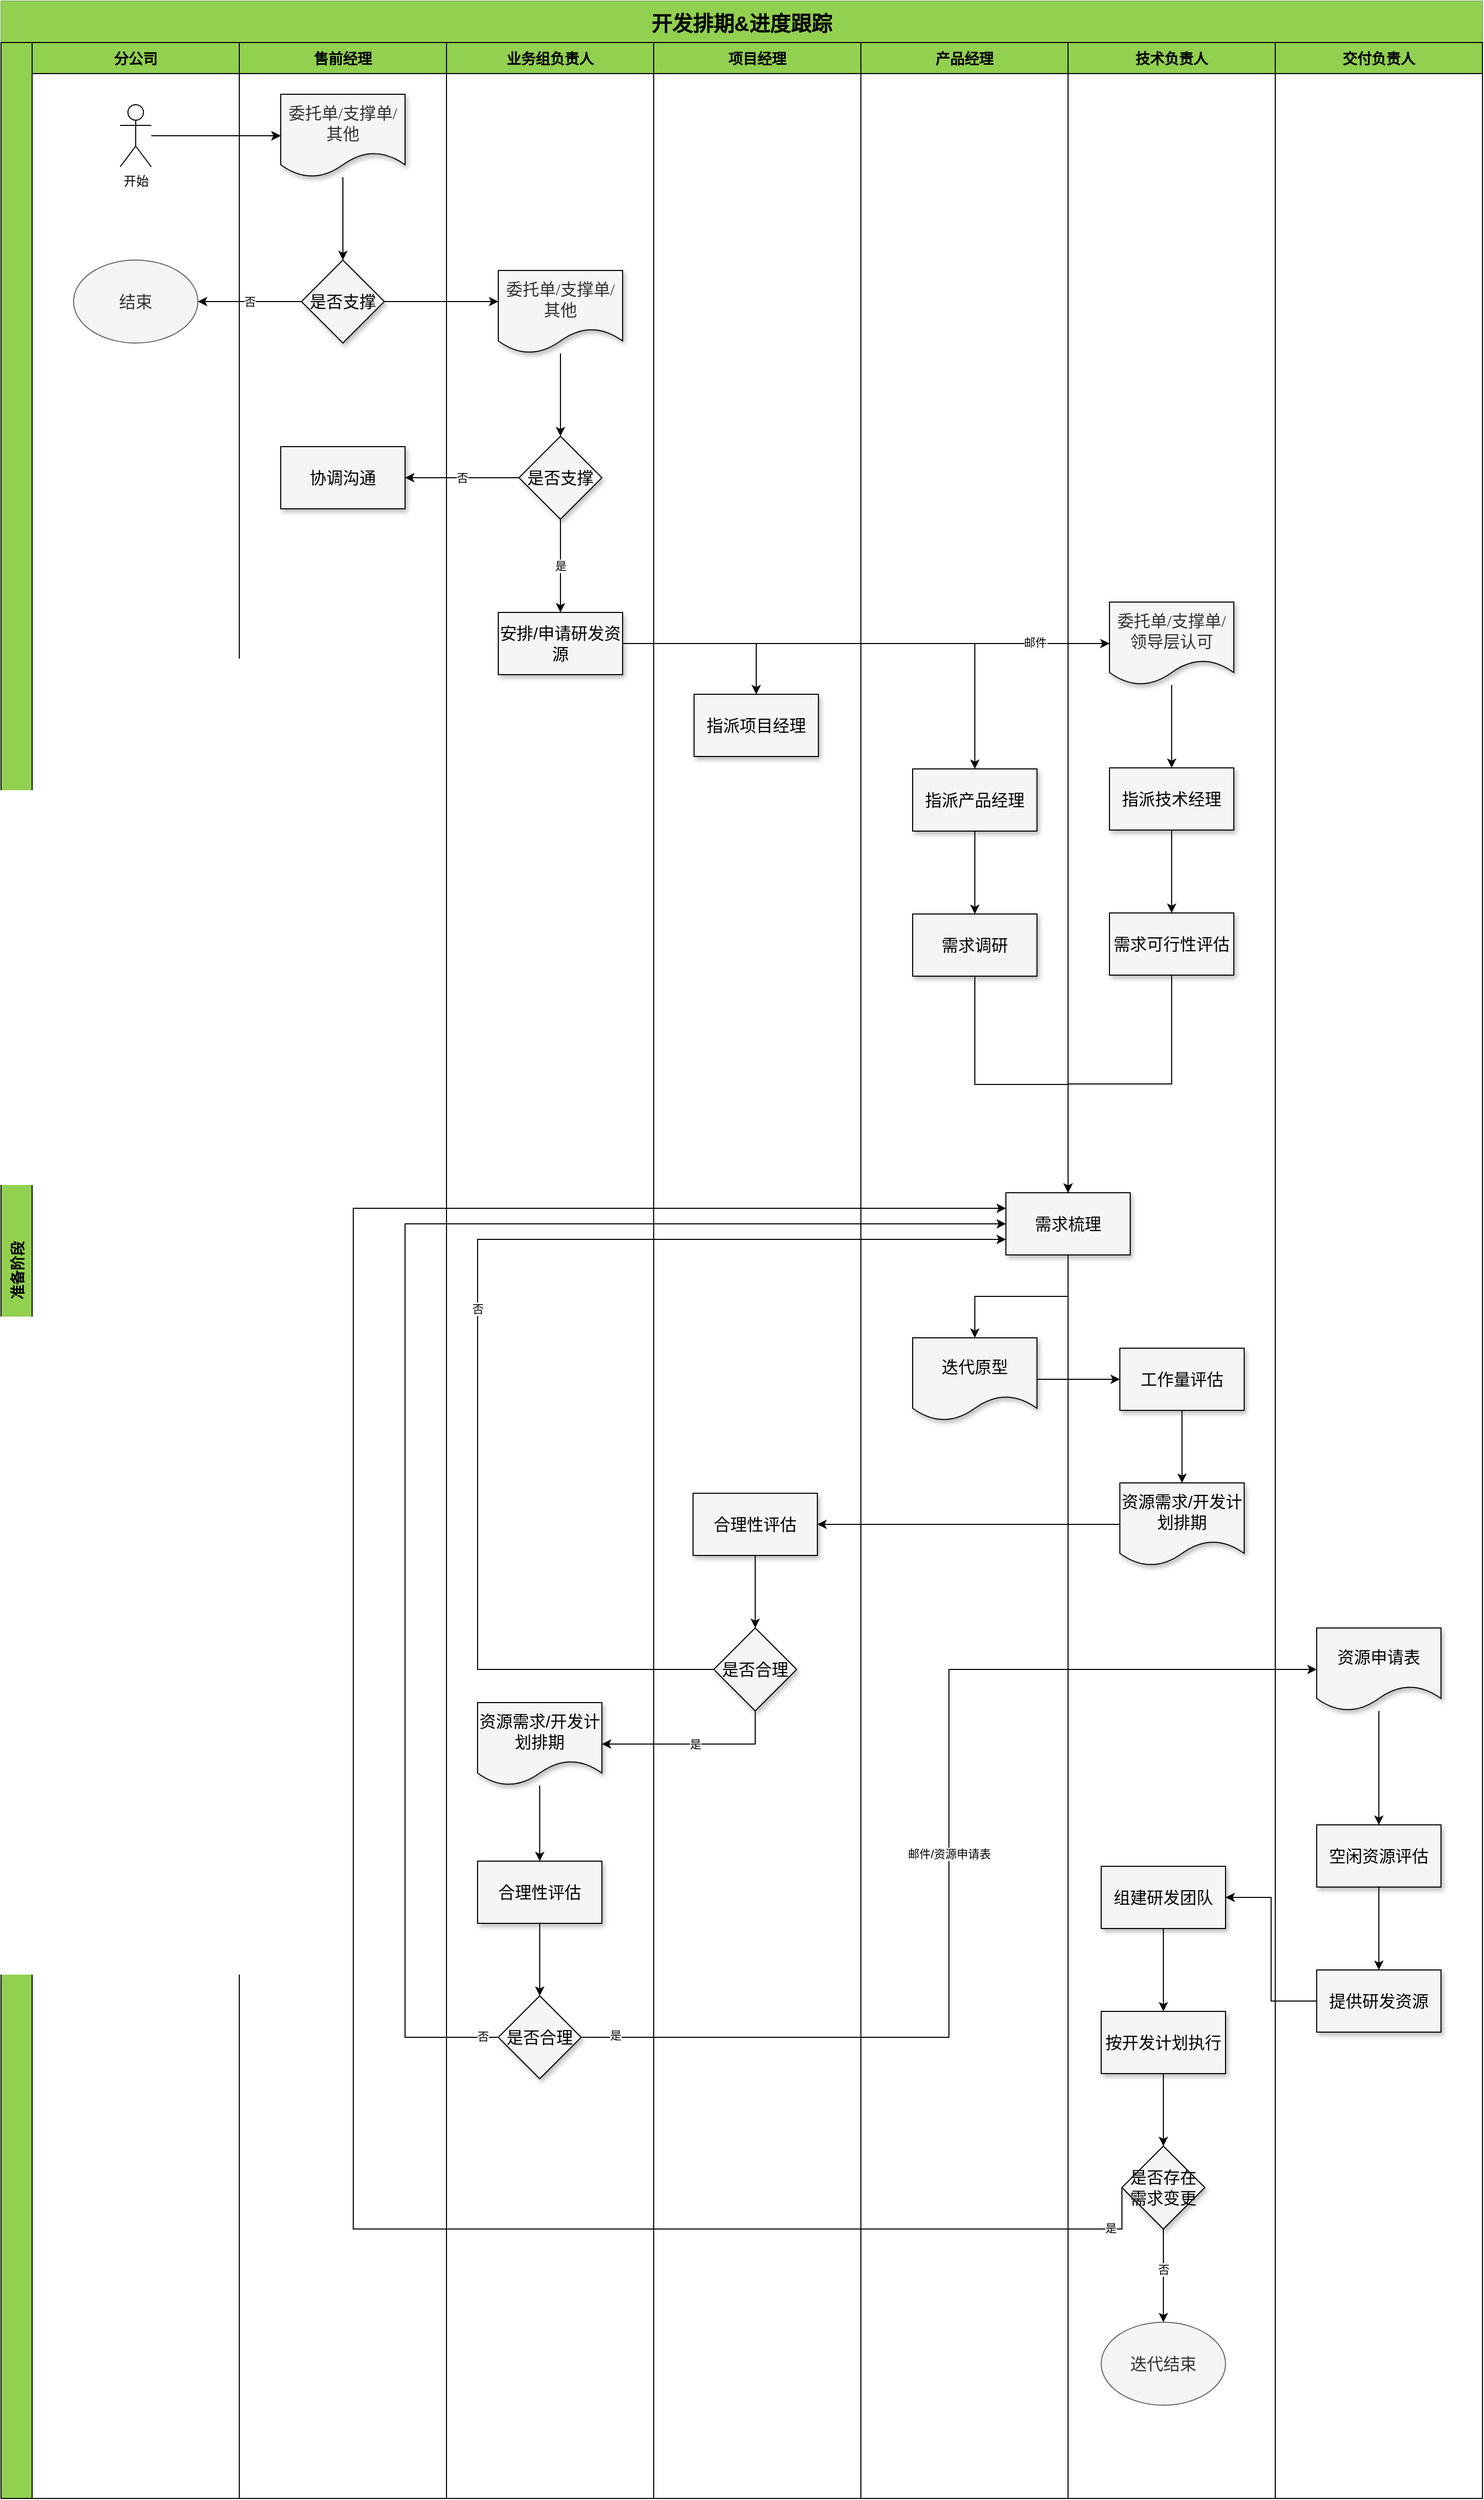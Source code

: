 <mxfile version="21.4.0" type="github">
  <diagram id="Nbi2OOFG4A7icGLgDpQb" name="第 1 页">
    <mxGraphModel dx="1886" dy="807" grid="1" gridSize="10" guides="1" tooltips="1" connect="1" arrows="1" fold="1" page="1" pageScale="1" pageWidth="827" pageHeight="1169" background="none" math="0" shadow="0">
      <root>
        <mxCell id="0" />
        <mxCell id="1" parent="0" />
        <mxCell id="kk27pRFW-uQP8ShshRhL-2" value="开发排期&amp;进度跟踪" style="swimlane;childLayout=stackLayout;resizeParent=1;resizeParentMax=0;horizontal=1;startSize=40;horizontalStack=0;fillColor=#92D050;strokeColor=#82b366;fontSize=20;spacingTop=4;spacingBottom=4;swimlaneFillColor=none;arcSize=15;perimeterSpacing=0;gradientColor=none;spacing=2;" parent="1" vertex="1">
          <mxGeometry x="20" y="60" width="1430" height="2410" as="geometry">
            <mxRectangle x="220" y="250" width="100" height="30" as="alternateBounds" />
          </mxGeometry>
        </mxCell>
        <mxCell id="kk27pRFW-uQP8ShshRhL-3" value="准备阶段" style="swimlane;startSize=30;horizontal=0;fillColor=#92D050;fontSize=14;" parent="kk27pRFW-uQP8ShshRhL-2" vertex="1">
          <mxGeometry y="40" width="1430" height="2370" as="geometry" />
        </mxCell>
        <mxCell id="3Ep8Qb1cGVb_W9g0E4yR-12" value="产品经理" style="swimlane;startSize=30;fillColor=#92D050;fontSize=14;" parent="kk27pRFW-uQP8ShshRhL-3" vertex="1">
          <mxGeometry x="830" width="200" height="2370" as="geometry" />
        </mxCell>
        <mxCell id="3Ep8Qb1cGVb_W9g0E4yR-42" value="" style="edgeStyle=orthogonalEdgeStyle;rounded=0;orthogonalLoop=1;jettySize=auto;html=1;" parent="3Ep8Qb1cGVb_W9g0E4yR-12" source="3Ep8Qb1cGVb_W9g0E4yR-37" target="3Ep8Qb1cGVb_W9g0E4yR-41" edge="1">
          <mxGeometry relative="1" as="geometry" />
        </mxCell>
        <mxCell id="3Ep8Qb1cGVb_W9g0E4yR-37" value="指派产品经理" style="whiteSpace=wrap;html=1;fontSize=16;fillColor=#F5F5F5;fontColor=#000000;shadow=1;sketch=0;" parent="3Ep8Qb1cGVb_W9g0E4yR-12" vertex="1">
          <mxGeometry x="50" y="701" width="120" height="60" as="geometry" />
        </mxCell>
        <mxCell id="3Ep8Qb1cGVb_W9g0E4yR-41" value="需求调研" style="whiteSpace=wrap;html=1;fontSize=16;fillColor=#F5F5F5;fontColor=#000000;shadow=1;sketch=0;" parent="3Ep8Qb1cGVb_W9g0E4yR-12" vertex="1">
          <mxGeometry x="50" y="841" width="120" height="60" as="geometry" />
        </mxCell>
        <mxCell id="FOfrEXctaHEaaRynyg7d-13" value="" style="edgeStyle=orthogonalEdgeStyle;rounded=0;orthogonalLoop=1;jettySize=auto;html=1;" parent="3Ep8Qb1cGVb_W9g0E4yR-12" source="3Ep8Qb1cGVb_W9g0E4yR-65" target="FOfrEXctaHEaaRynyg7d-12" edge="1">
          <mxGeometry relative="1" as="geometry" />
        </mxCell>
        <mxCell id="3Ep8Qb1cGVb_W9g0E4yR-65" value="迭代原型" style="shape=document;whiteSpace=wrap;html=1;boundedLbl=1;fontSize=16;fillColor=#F5F5F5;fontColor=#000000;shadow=1;sketch=0;" parent="3Ep8Qb1cGVb_W9g0E4yR-12" vertex="1">
          <mxGeometry x="50" y="1250" width="120" height="80" as="geometry" />
        </mxCell>
        <mxCell id="3Ep8Qb1cGVb_W9g0E4yR-13" value="技术负责人" style="swimlane;startSize=30;fillColor=#92D050;fontSize=14;" parent="3Ep8Qb1cGVb_W9g0E4yR-12" vertex="1">
          <mxGeometry x="200" width="200" height="2370" as="geometry" />
        </mxCell>
        <mxCell id="3Ep8Qb1cGVb_W9g0E4yR-80" value="" style="edgeStyle=orthogonalEdgeStyle;rounded=0;orthogonalLoop=1;jettySize=auto;html=1;" parent="3Ep8Qb1cGVb_W9g0E4yR-13" source="3Ep8Qb1cGVb_W9g0E4yR-70" target="3Ep8Qb1cGVb_W9g0E4yR-79" edge="1">
          <mxGeometry relative="1" as="geometry" />
        </mxCell>
        <mxCell id="3Ep8Qb1cGVb_W9g0E4yR-70" value="组建研发团队" style="whiteSpace=wrap;html=1;fontSize=16;fillColor=#F5F5F5;fontColor=#000000;shadow=1;sketch=0;" parent="3Ep8Qb1cGVb_W9g0E4yR-13" vertex="1">
          <mxGeometry x="32" y="1760" width="120" height="60" as="geometry" />
        </mxCell>
        <mxCell id="3Ep8Qb1cGVb_W9g0E4yR-85" value="" style="edgeStyle=orthogonalEdgeStyle;rounded=0;orthogonalLoop=1;jettySize=auto;html=1;" parent="3Ep8Qb1cGVb_W9g0E4yR-13" source="3Ep8Qb1cGVb_W9g0E4yR-79" target="3Ep8Qb1cGVb_W9g0E4yR-84" edge="1">
          <mxGeometry relative="1" as="geometry" />
        </mxCell>
        <mxCell id="3Ep8Qb1cGVb_W9g0E4yR-79" value="按开发计划执行" style="whiteSpace=wrap;html=1;fontSize=16;fillColor=#F5F5F5;fontColor=#000000;shadow=1;sketch=0;" parent="3Ep8Qb1cGVb_W9g0E4yR-13" vertex="1">
          <mxGeometry x="32" y="1900" width="120" height="60" as="geometry" />
        </mxCell>
        <mxCell id="3Ep8Qb1cGVb_W9g0E4yR-91" style="edgeStyle=orthogonalEdgeStyle;rounded=0;orthogonalLoop=1;jettySize=auto;html=1;exitX=0.5;exitY=1;exitDx=0;exitDy=0;entryX=0.5;entryY=0;entryDx=0;entryDy=0;" parent="3Ep8Qb1cGVb_W9g0E4yR-13" source="3Ep8Qb1cGVb_W9g0E4yR-84" target="3Ep8Qb1cGVb_W9g0E4yR-88" edge="1">
          <mxGeometry relative="1" as="geometry" />
        </mxCell>
        <mxCell id="FOfrEXctaHEaaRynyg7d-27" value="否" style="edgeLabel;html=1;align=center;verticalAlign=middle;resizable=0;points=[];" parent="3Ep8Qb1cGVb_W9g0E4yR-91" vertex="1" connectable="0">
          <mxGeometry x="-0.133" relative="1" as="geometry">
            <mxPoint as="offset" />
          </mxGeometry>
        </mxCell>
        <mxCell id="3Ep8Qb1cGVb_W9g0E4yR-84" value="是否存在需求变更" style="rhombus;whiteSpace=wrap;html=1;fontSize=16;fillColor=#F5F5F5;fontColor=#000000;shadow=1;sketch=0;" parent="3Ep8Qb1cGVb_W9g0E4yR-13" vertex="1">
          <mxGeometry x="52" y="2030" width="80" height="80" as="geometry" />
        </mxCell>
        <mxCell id="3Ep8Qb1cGVb_W9g0E4yR-88" value="迭代结束" style="ellipse;whiteSpace=wrap;html=1;fillColor=#f5f5f5;fontColor=#333333;strokeColor=#666666;fontSize=16;" parent="3Ep8Qb1cGVb_W9g0E4yR-13" vertex="1">
          <mxGeometry x="32" y="2200" width="120" height="80" as="geometry" />
        </mxCell>
        <mxCell id="3Ep8Qb1cGVb_W9g0E4yR-32" value="&lt;font face=&quot;Microsoft YaHei-2&quot; color=&quot;#333333&quot;&gt;&lt;span style=&quot;font-size: 16px;&quot;&gt;委托单/支撑单/领导层认可&lt;/span&gt;&lt;/font&gt;" style="shape=document;whiteSpace=wrap;html=1;boundedLbl=1;shadow=1;sketch=0;fontSize=12;fontColor=#FFC000;fillColor=#F5F5F5;" parent="3Ep8Qb1cGVb_W9g0E4yR-13" vertex="1">
          <mxGeometry x="40" y="540" width="120" height="80" as="geometry" />
        </mxCell>
        <mxCell id="FOfrEXctaHEaaRynyg7d-9" value="" style="edgeStyle=orthogonalEdgeStyle;rounded=0;orthogonalLoop=1;jettySize=auto;html=1;" parent="3Ep8Qb1cGVb_W9g0E4yR-13" source="3Ep8Qb1cGVb_W9g0E4yR-48" target="FOfrEXctaHEaaRynyg7d-8" edge="1">
          <mxGeometry relative="1" as="geometry" />
        </mxCell>
        <mxCell id="3Ep8Qb1cGVb_W9g0E4yR-48" value="指派技术经理" style="whiteSpace=wrap;html=1;fontSize=16;fillColor=#F5F5F5;fontColor=#000000;shadow=1;sketch=0;" parent="3Ep8Qb1cGVb_W9g0E4yR-13" vertex="1">
          <mxGeometry x="40" y="700" width="120" height="60" as="geometry" />
        </mxCell>
        <mxCell id="FOfrEXctaHEaaRynyg7d-7" value="" style="edgeStyle=none;orthogonalLoop=1;jettySize=auto;html=1;rounded=0;entryX=0.5;entryY=0;entryDx=0;entryDy=0;" parent="3Ep8Qb1cGVb_W9g0E4yR-13" source="3Ep8Qb1cGVb_W9g0E4yR-32" target="3Ep8Qb1cGVb_W9g0E4yR-48" edge="1">
          <mxGeometry width="100" relative="1" as="geometry">
            <mxPoint x="50" y="780" as="sourcePoint" />
            <mxPoint x="150" y="780" as="targetPoint" />
            <Array as="points" />
          </mxGeometry>
        </mxCell>
        <mxCell id="FOfrEXctaHEaaRynyg7d-8" value="需求可行性评估" style="whiteSpace=wrap;html=1;fontSize=16;fillColor=#F5F5F5;fontColor=#000000;shadow=1;sketch=0;" parent="3Ep8Qb1cGVb_W9g0E4yR-13" vertex="1">
          <mxGeometry x="40" y="840" width="120" height="60" as="geometry" />
        </mxCell>
        <mxCell id="3Ep8Qb1cGVb_W9g0E4yR-62" style="edgeStyle=orthogonalEdgeStyle;rounded=0;orthogonalLoop=1;jettySize=auto;html=1;exitX=0.5;exitY=1;exitDx=0;exitDy=0;" parent="3Ep8Qb1cGVb_W9g0E4yR-12" source="3Ep8Qb1cGVb_W9g0E4yR-41" target="FOfrEXctaHEaaRynyg7d-2" edge="1">
          <mxGeometry relative="1" as="geometry">
            <mxPoint x="110" y="930" as="targetPoint" />
          </mxGeometry>
        </mxCell>
        <mxCell id="FOfrEXctaHEaaRynyg7d-11" style="edgeStyle=orthogonalEdgeStyle;rounded=0;orthogonalLoop=1;jettySize=auto;html=1;exitX=0.5;exitY=1;exitDx=0;exitDy=0;entryX=0.5;entryY=0;entryDx=0;entryDy=0;" parent="3Ep8Qb1cGVb_W9g0E4yR-12" source="FOfrEXctaHEaaRynyg7d-2" target="3Ep8Qb1cGVb_W9g0E4yR-65" edge="1">
          <mxGeometry relative="1" as="geometry" />
        </mxCell>
        <mxCell id="FOfrEXctaHEaaRynyg7d-2" value="需求梳理" style="whiteSpace=wrap;html=1;fontSize=16;fillColor=#F5F5F5;fontColor=#000000;shadow=1;sketch=0;" parent="3Ep8Qb1cGVb_W9g0E4yR-12" vertex="1">
          <mxGeometry x="140" y="1110" width="120" height="60" as="geometry" />
        </mxCell>
        <mxCell id="FOfrEXctaHEaaRynyg7d-10" style="edgeStyle=orthogonalEdgeStyle;rounded=0;orthogonalLoop=1;jettySize=auto;html=1;exitX=0.5;exitY=1;exitDx=0;exitDy=0;entryX=0.5;entryY=0;entryDx=0;entryDy=0;" parent="3Ep8Qb1cGVb_W9g0E4yR-12" source="FOfrEXctaHEaaRynyg7d-8" target="FOfrEXctaHEaaRynyg7d-2" edge="1">
          <mxGeometry relative="1" as="geometry" />
        </mxCell>
        <mxCell id="FOfrEXctaHEaaRynyg7d-15" value="" style="edgeStyle=orthogonalEdgeStyle;rounded=0;orthogonalLoop=1;jettySize=auto;html=1;" parent="3Ep8Qb1cGVb_W9g0E4yR-12" source="FOfrEXctaHEaaRynyg7d-12" target="FOfrEXctaHEaaRynyg7d-14" edge="1">
          <mxGeometry relative="1" as="geometry" />
        </mxCell>
        <mxCell id="FOfrEXctaHEaaRynyg7d-12" value="工作量评估" style="whiteSpace=wrap;html=1;fontSize=16;fillColor=#F5F5F5;fontColor=#000000;shadow=1;sketch=0;" parent="3Ep8Qb1cGVb_W9g0E4yR-12" vertex="1">
          <mxGeometry x="250" y="1260" width="120" height="60" as="geometry" />
        </mxCell>
        <mxCell id="FOfrEXctaHEaaRynyg7d-14" value="资源需求/开发计划排期" style="shape=document;whiteSpace=wrap;html=1;boundedLbl=1;fontSize=16;fillColor=#F5F5F5;fontColor=#000000;shadow=1;sketch=0;" parent="3Ep8Qb1cGVb_W9g0E4yR-12" vertex="1">
          <mxGeometry x="250" y="1390" width="120" height="80" as="geometry" />
        </mxCell>
        <mxCell id="FOfrEXctaHEaaRynyg7d-28" style="edgeStyle=orthogonalEdgeStyle;rounded=0;orthogonalLoop=1;jettySize=auto;html=1;exitX=0;exitY=0.5;exitDx=0;exitDy=0;entryX=0;entryY=0.25;entryDx=0;entryDy=0;" parent="3Ep8Qb1cGVb_W9g0E4yR-12" source="3Ep8Qb1cGVb_W9g0E4yR-84" target="FOfrEXctaHEaaRynyg7d-2" edge="1">
          <mxGeometry relative="1" as="geometry">
            <mxPoint x="-240" y="1520" as="targetPoint" />
            <Array as="points">
              <mxPoint x="-490" y="2110" />
              <mxPoint x="-490" y="1125" />
            </Array>
          </mxGeometry>
        </mxCell>
        <mxCell id="FOfrEXctaHEaaRynyg7d-29" value="是" style="edgeLabel;html=1;align=center;verticalAlign=middle;resizable=0;points=[];" parent="FOfrEXctaHEaaRynyg7d-28" vertex="1" connectable="0">
          <mxGeometry x="-0.957" y="-1" relative="1" as="geometry">
            <mxPoint as="offset" />
          </mxGeometry>
        </mxCell>
        <mxCell id="OawIMf_CP--zUOg47wnV-12" value="分公司" style="swimlane;startSize=30;fillColor=#92D050;fontSize=14;" parent="kk27pRFW-uQP8ShshRhL-3" vertex="1">
          <mxGeometry x="30" width="200" height="2370" as="geometry" />
        </mxCell>
        <mxCell id="3Ep8Qb1cGVb_W9g0E4yR-1" value="开始" style="shape=umlActor;verticalLabelPosition=bottom;verticalAlign=top;html=1;outlineConnect=0;" parent="OawIMf_CP--zUOg47wnV-12" vertex="1">
          <mxGeometry x="85" y="60" width="30" height="60" as="geometry" />
        </mxCell>
        <mxCell id="3Ep8Qb1cGVb_W9g0E4yR-24" value="结束" style="ellipse;whiteSpace=wrap;html=1;fillColor=#f5f5f5;fontColor=#333333;strokeColor=#666666;fontSize=16;" parent="OawIMf_CP--zUOg47wnV-12" vertex="1">
          <mxGeometry x="40" y="210" width="120" height="80" as="geometry" />
        </mxCell>
        <mxCell id="3Ep8Qb1cGVb_W9g0E4yR-5" value="售前经理" style="swimlane;startSize=30;fillColor=#92D050;fontSize=14;" parent="kk27pRFW-uQP8ShshRhL-3" vertex="1">
          <mxGeometry x="230" width="200" height="2370" as="geometry" />
        </mxCell>
        <mxCell id="3Ep8Qb1cGVb_W9g0E4yR-23" value="" style="edgeStyle=orthogonalEdgeStyle;rounded=0;orthogonalLoop=1;jettySize=auto;html=1;" parent="3Ep8Qb1cGVb_W9g0E4yR-5" source="OPbE7t7HaxnLKORAEwCf-114" target="3Ep8Qb1cGVb_W9g0E4yR-22" edge="1">
          <mxGeometry relative="1" as="geometry" />
        </mxCell>
        <mxCell id="OPbE7t7HaxnLKORAEwCf-114" value="&lt;font face=&quot;Microsoft YaHei-2&quot; color=&quot;#333333&quot;&gt;&lt;span style=&quot;font-size: 16px;&quot;&gt;委托单/支撑单/其他&lt;/span&gt;&lt;/font&gt;" style="shape=document;whiteSpace=wrap;html=1;boundedLbl=1;shadow=1;sketch=0;fontSize=12;fontColor=#FFC000;fillColor=#F5F5F5;" parent="3Ep8Qb1cGVb_W9g0E4yR-5" vertex="1">
          <mxGeometry x="40" y="50" width="120" height="80" as="geometry" />
        </mxCell>
        <mxCell id="3Ep8Qb1cGVb_W9g0E4yR-22" value="是否支撑" style="rhombus;whiteSpace=wrap;html=1;fillColor=#F5F5F5;fontColor=#000000;shadow=1;sketch=0;fontSize=16;" parent="3Ep8Qb1cGVb_W9g0E4yR-5" vertex="1">
          <mxGeometry x="60" y="210" width="80" height="80" as="geometry" />
        </mxCell>
        <mxCell id="3Ep8Qb1cGVb_W9g0E4yR-92" value="协调沟通" style="whiteSpace=wrap;html=1;fontSize=16;fillColor=#F5F5F5;fontColor=#000000;shadow=1;sketch=0;" parent="3Ep8Qb1cGVb_W9g0E4yR-5" vertex="1">
          <mxGeometry x="40" y="390" width="120" height="60" as="geometry" />
        </mxCell>
        <mxCell id="3Ep8Qb1cGVb_W9g0E4yR-10" value="业务组负责人" style="swimlane;startSize=30;fillColor=#92D050;fontSize=14;" parent="kk27pRFW-uQP8ShshRhL-3" vertex="1">
          <mxGeometry x="430" width="200" height="2370" as="geometry" />
        </mxCell>
        <mxCell id="3Ep8Qb1cGVb_W9g0E4yR-31" value="" style="edgeStyle=orthogonalEdgeStyle;rounded=0;orthogonalLoop=1;jettySize=auto;html=1;" parent="3Ep8Qb1cGVb_W9g0E4yR-10" source="3Ep8Qb1cGVb_W9g0E4yR-28" target="3Ep8Qb1cGVb_W9g0E4yR-30" edge="1">
          <mxGeometry relative="1" as="geometry" />
        </mxCell>
        <mxCell id="3Ep8Qb1cGVb_W9g0E4yR-28" value="&lt;font face=&quot;Microsoft YaHei-2&quot; color=&quot;#333333&quot;&gt;&lt;span style=&quot;font-size: 16px;&quot;&gt;委托单/支撑单/其他&lt;/span&gt;&lt;/font&gt;" style="shape=document;whiteSpace=wrap;html=1;boundedLbl=1;shadow=1;sketch=0;fontSize=12;fontColor=#FFC000;fillColor=#F5F5F5;" parent="3Ep8Qb1cGVb_W9g0E4yR-10" vertex="1">
          <mxGeometry x="50" y="220" width="120" height="80" as="geometry" />
        </mxCell>
        <mxCell id="3Ep8Qb1cGVb_W9g0E4yR-35" value="是" style="edgeStyle=orthogonalEdgeStyle;rounded=0;orthogonalLoop=1;jettySize=auto;html=1;" parent="3Ep8Qb1cGVb_W9g0E4yR-10" source="3Ep8Qb1cGVb_W9g0E4yR-30" target="3Ep8Qb1cGVb_W9g0E4yR-34" edge="1">
          <mxGeometry relative="1" as="geometry" />
        </mxCell>
        <mxCell id="3Ep8Qb1cGVb_W9g0E4yR-30" value="是否支撑" style="rhombus;whiteSpace=wrap;html=1;fillColor=#F5F5F5;fontColor=#000000;shadow=1;sketch=0;fontSize=16;" parent="3Ep8Qb1cGVb_W9g0E4yR-10" vertex="1">
          <mxGeometry x="70" y="380" width="80" height="80" as="geometry" />
        </mxCell>
        <mxCell id="3Ep8Qb1cGVb_W9g0E4yR-34" value="安排/申请研发资源" style="whiteSpace=wrap;html=1;fontSize=16;fillColor=#F5F5F5;fontColor=#000000;shadow=1;sketch=0;" parent="3Ep8Qb1cGVb_W9g0E4yR-10" vertex="1">
          <mxGeometry x="50" y="550" width="120" height="60" as="geometry" />
        </mxCell>
        <mxCell id="FOfrEXctaHEaaRynyg7d-32" value="" style="edgeStyle=orthogonalEdgeStyle;rounded=0;orthogonalLoop=1;jettySize=auto;html=1;jumpStyle=arc;" parent="3Ep8Qb1cGVb_W9g0E4yR-10" source="FOfrEXctaHEaaRynyg7d-30" target="FOfrEXctaHEaaRynyg7d-31" edge="1">
          <mxGeometry relative="1" as="geometry" />
        </mxCell>
        <mxCell id="FOfrEXctaHEaaRynyg7d-30" value="资源需求/开发计划排期" style="shape=document;whiteSpace=wrap;html=1;boundedLbl=1;fontSize=16;fillColor=#F5F5F5;fontColor=#000000;shadow=1;sketch=0;" parent="3Ep8Qb1cGVb_W9g0E4yR-10" vertex="1">
          <mxGeometry x="30" y="1602" width="120" height="80" as="geometry" />
        </mxCell>
        <mxCell id="FOfrEXctaHEaaRynyg7d-35" value="" style="edgeStyle=orthogonalEdgeStyle;rounded=0;orthogonalLoop=1;jettySize=auto;html=1;" parent="3Ep8Qb1cGVb_W9g0E4yR-10" source="FOfrEXctaHEaaRynyg7d-31" target="FOfrEXctaHEaaRynyg7d-34" edge="1">
          <mxGeometry relative="1" as="geometry" />
        </mxCell>
        <mxCell id="FOfrEXctaHEaaRynyg7d-31" value="合理性评估" style="whiteSpace=wrap;html=1;fontSize=16;fillColor=#F5F5F5;fontColor=#000000;shadow=1;sketch=0;" parent="3Ep8Qb1cGVb_W9g0E4yR-10" vertex="1">
          <mxGeometry x="30" y="1755" width="120" height="60" as="geometry" />
        </mxCell>
        <mxCell id="FOfrEXctaHEaaRynyg7d-34" value="是否合理" style="rhombus;whiteSpace=wrap;html=1;fontSize=16;fillColor=#F5F5F5;fontColor=#000000;shadow=1;sketch=0;" parent="3Ep8Qb1cGVb_W9g0E4yR-10" vertex="1">
          <mxGeometry x="50" y="1885" width="80" height="80" as="geometry" />
        </mxCell>
        <mxCell id="3Ep8Qb1cGVb_W9g0E4yR-11" value="项目经理" style="swimlane;startSize=30;fillColor=#92D050;fontSize=14;" parent="kk27pRFW-uQP8ShshRhL-3" vertex="1">
          <mxGeometry x="630" width="200" height="2370" as="geometry" />
        </mxCell>
        <mxCell id="3Ep8Qb1cGVb_W9g0E4yR-36" value="指派项目经理" style="whiteSpace=wrap;html=1;fontSize=16;fillColor=#F5F5F5;fontColor=#000000;shadow=1;sketch=0;" parent="3Ep8Qb1cGVb_W9g0E4yR-11" vertex="1">
          <mxGeometry x="39" y="629" width="120" height="60" as="geometry" />
        </mxCell>
        <mxCell id="FOfrEXctaHEaaRynyg7d-19" value="" style="edgeStyle=orthogonalEdgeStyle;rounded=0;orthogonalLoop=1;jettySize=auto;html=1;" parent="3Ep8Qb1cGVb_W9g0E4yR-11" source="FOfrEXctaHEaaRynyg7d-16" target="FOfrEXctaHEaaRynyg7d-18" edge="1">
          <mxGeometry relative="1" as="geometry" />
        </mxCell>
        <mxCell id="FOfrEXctaHEaaRynyg7d-16" value="合理性评估" style="whiteSpace=wrap;html=1;fontSize=16;fillColor=#F5F5F5;fontColor=#000000;shadow=1;sketch=0;" parent="3Ep8Qb1cGVb_W9g0E4yR-11" vertex="1">
          <mxGeometry x="38" y="1400" width="120" height="60" as="geometry" />
        </mxCell>
        <mxCell id="FOfrEXctaHEaaRynyg7d-18" value="是否合理" style="rhombus;whiteSpace=wrap;html=1;fontSize=16;fillColor=#F5F5F5;fontColor=#000000;shadow=1;sketch=0;" parent="3Ep8Qb1cGVb_W9g0E4yR-11" vertex="1">
          <mxGeometry x="58" y="1530" width="80" height="80" as="geometry" />
        </mxCell>
        <mxCell id="3Ep8Qb1cGVb_W9g0E4yR-19" value="交付负责人" style="swimlane;startSize=30;fillColor=#92D050;fontSize=14;" parent="kk27pRFW-uQP8ShshRhL-3" vertex="1">
          <mxGeometry x="1230" width="200" height="2370" as="geometry" />
        </mxCell>
        <mxCell id="FOfrEXctaHEaaRynyg7d-25" value="" style="edgeStyle=orthogonalEdgeStyle;rounded=0;orthogonalLoop=1;jettySize=auto;html=1;" parent="3Ep8Qb1cGVb_W9g0E4yR-19" source="3Ep8Qb1cGVb_W9g0E4yR-72" target="FOfrEXctaHEaaRynyg7d-24" edge="1">
          <mxGeometry relative="1" as="geometry" />
        </mxCell>
        <mxCell id="3Ep8Qb1cGVb_W9g0E4yR-72" value="空闲资源评估" style="whiteSpace=wrap;html=1;fontSize=16;fillColor=#F5F5F5;fontColor=#000000;shadow=1;sketch=0;" parent="3Ep8Qb1cGVb_W9g0E4yR-19" vertex="1">
          <mxGeometry x="40" y="1720" width="120" height="60" as="geometry" />
        </mxCell>
        <mxCell id="FOfrEXctaHEaaRynyg7d-23" value="" style="edgeStyle=orthogonalEdgeStyle;rounded=0;orthogonalLoop=1;jettySize=auto;html=1;" parent="3Ep8Qb1cGVb_W9g0E4yR-19" source="FOfrEXctaHEaaRynyg7d-21" target="3Ep8Qb1cGVb_W9g0E4yR-72" edge="1">
          <mxGeometry relative="1" as="geometry" />
        </mxCell>
        <mxCell id="FOfrEXctaHEaaRynyg7d-21" value="资源申请表" style="shape=document;whiteSpace=wrap;html=1;boundedLbl=1;fontSize=16;fillColor=#F5F5F5;fontColor=#000000;shadow=1;sketch=0;" parent="3Ep8Qb1cGVb_W9g0E4yR-19" vertex="1">
          <mxGeometry x="40" y="1530" width="120" height="80" as="geometry" />
        </mxCell>
        <mxCell id="FOfrEXctaHEaaRynyg7d-24" value="提供研发资源" style="whiteSpace=wrap;html=1;fontSize=16;fillColor=#F5F5F5;fontColor=#000000;shadow=1;sketch=0;" parent="3Ep8Qb1cGVb_W9g0E4yR-19" vertex="1">
          <mxGeometry x="40" y="1860" width="120" height="60" as="geometry" />
        </mxCell>
        <mxCell id="3Ep8Qb1cGVb_W9g0E4yR-3" value="" style="edgeStyle=orthogonalEdgeStyle;rounded=0;orthogonalLoop=1;jettySize=auto;html=1;" parent="kk27pRFW-uQP8ShshRhL-3" source="3Ep8Qb1cGVb_W9g0E4yR-1" target="OPbE7t7HaxnLKORAEwCf-114" edge="1">
          <mxGeometry relative="1" as="geometry" />
        </mxCell>
        <mxCell id="3Ep8Qb1cGVb_W9g0E4yR-4" value="" style="edgeStyle=orthogonalEdgeStyle;rounded=0;orthogonalLoop=1;jettySize=auto;html=1;" parent="kk27pRFW-uQP8ShshRhL-3" source="3Ep8Qb1cGVb_W9g0E4yR-1" target="OPbE7t7HaxnLKORAEwCf-114" edge="1">
          <mxGeometry relative="1" as="geometry" />
        </mxCell>
        <mxCell id="3Ep8Qb1cGVb_W9g0E4yR-25" value="否" style="edgeStyle=orthogonalEdgeStyle;rounded=0;orthogonalLoop=1;jettySize=auto;html=1;exitX=0;exitY=0.5;exitDx=0;exitDy=0;entryX=1;entryY=0.5;entryDx=0;entryDy=0;" parent="kk27pRFW-uQP8ShshRhL-3" source="3Ep8Qb1cGVb_W9g0E4yR-22" target="3Ep8Qb1cGVb_W9g0E4yR-24" edge="1">
          <mxGeometry relative="1" as="geometry" />
        </mxCell>
        <mxCell id="3Ep8Qb1cGVb_W9g0E4yR-29" style="edgeStyle=orthogonalEdgeStyle;rounded=0;orthogonalLoop=1;jettySize=auto;html=1;exitX=1;exitY=0.5;exitDx=0;exitDy=0;entryX=0;entryY=0.375;entryDx=0;entryDy=0;entryPerimeter=0;" parent="kk27pRFW-uQP8ShshRhL-3" source="3Ep8Qb1cGVb_W9g0E4yR-22" target="3Ep8Qb1cGVb_W9g0E4yR-28" edge="1">
          <mxGeometry relative="1" as="geometry" />
        </mxCell>
        <mxCell id="3Ep8Qb1cGVb_W9g0E4yR-39" style="rounded=0;orthogonalLoop=1;jettySize=auto;html=1;exitX=1;exitY=0.5;exitDx=0;exitDy=0;entryX=0.5;entryY=0;entryDx=0;entryDy=0;edgeStyle=orthogonalEdgeStyle;" parent="kk27pRFW-uQP8ShshRhL-3" source="3Ep8Qb1cGVb_W9g0E4yR-34" target="3Ep8Qb1cGVb_W9g0E4yR-37" edge="1">
          <mxGeometry relative="1" as="geometry" />
        </mxCell>
        <mxCell id="3Ep8Qb1cGVb_W9g0E4yR-40" style="edgeStyle=orthogonalEdgeStyle;rounded=0;orthogonalLoop=1;jettySize=auto;html=1;exitX=1;exitY=0.5;exitDx=0;exitDy=0;entryX=0.5;entryY=0;entryDx=0;entryDy=0;jumpStyle=arc;" parent="kk27pRFW-uQP8ShshRhL-3" source="3Ep8Qb1cGVb_W9g0E4yR-34" target="3Ep8Qb1cGVb_W9g0E4yR-36" edge="1">
          <mxGeometry relative="1" as="geometry" />
        </mxCell>
        <mxCell id="3Ep8Qb1cGVb_W9g0E4yR-93" value="否" style="edgeStyle=orthogonalEdgeStyle;rounded=0;orthogonalLoop=1;jettySize=auto;html=1;exitX=0;exitY=0.5;exitDx=0;exitDy=0;entryX=1;entryY=0.5;entryDx=0;entryDy=0;jumpStyle=arc;" parent="kk27pRFW-uQP8ShshRhL-3" source="3Ep8Qb1cGVb_W9g0E4yR-30" target="3Ep8Qb1cGVb_W9g0E4yR-92" edge="1">
          <mxGeometry relative="1" as="geometry" />
        </mxCell>
        <mxCell id="FOfrEXctaHEaaRynyg7d-17" value="" style="edgeStyle=orthogonalEdgeStyle;rounded=0;orthogonalLoop=1;jettySize=auto;html=1;" parent="kk27pRFW-uQP8ShshRhL-3" source="FOfrEXctaHEaaRynyg7d-14" target="FOfrEXctaHEaaRynyg7d-16" edge="1">
          <mxGeometry relative="1" as="geometry" />
        </mxCell>
        <mxCell id="FOfrEXctaHEaaRynyg7d-20" value="否" style="edgeStyle=orthogonalEdgeStyle;rounded=0;orthogonalLoop=1;jettySize=auto;html=1;exitX=0;exitY=0.5;exitDx=0;exitDy=0;entryX=0;entryY=0.75;entryDx=0;entryDy=0;jumpStyle=arc;" parent="kk27pRFW-uQP8ShshRhL-3" source="FOfrEXctaHEaaRynyg7d-18" target="FOfrEXctaHEaaRynyg7d-2" edge="1">
          <mxGeometry relative="1" as="geometry">
            <mxPoint x="660" y="1220" as="targetPoint" />
            <Array as="points">
              <mxPoint x="460" y="1570" />
              <mxPoint x="460" y="1155" />
            </Array>
          </mxGeometry>
        </mxCell>
        <mxCell id="FOfrEXctaHEaaRynyg7d-22" value="是" style="edgeStyle=orthogonalEdgeStyle;rounded=0;orthogonalLoop=1;jettySize=auto;html=1;exitX=0.5;exitY=1;exitDx=0;exitDy=0;entryX=1;entryY=0.5;entryDx=0;entryDy=0;" parent="kk27pRFW-uQP8ShshRhL-3" source="FOfrEXctaHEaaRynyg7d-18" target="FOfrEXctaHEaaRynyg7d-30" edge="1">
          <mxGeometry relative="1" as="geometry" />
        </mxCell>
        <mxCell id="FOfrEXctaHEaaRynyg7d-26" style="edgeStyle=orthogonalEdgeStyle;rounded=0;orthogonalLoop=1;jettySize=auto;html=1;exitX=0;exitY=0.5;exitDx=0;exitDy=0;entryX=1;entryY=0.5;entryDx=0;entryDy=0;" parent="kk27pRFW-uQP8ShshRhL-3" source="FOfrEXctaHEaaRynyg7d-24" target="3Ep8Qb1cGVb_W9g0E4yR-70" edge="1">
          <mxGeometry relative="1" as="geometry" />
        </mxCell>
        <mxCell id="FOfrEXctaHEaaRynyg7d-36" value="邮件/资源申请表" style="edgeStyle=orthogonalEdgeStyle;rounded=0;orthogonalLoop=1;jettySize=auto;html=1;exitX=1;exitY=0.5;exitDx=0;exitDy=0;entryX=0;entryY=0.5;entryDx=0;entryDy=0;" parent="kk27pRFW-uQP8ShshRhL-3" source="FOfrEXctaHEaaRynyg7d-34" target="FOfrEXctaHEaaRynyg7d-21" edge="1">
          <mxGeometry relative="1" as="geometry" />
        </mxCell>
        <mxCell id="FOfrEXctaHEaaRynyg7d-37" value="是" style="edgeLabel;html=1;align=center;verticalAlign=middle;resizable=0;points=[];" parent="FOfrEXctaHEaaRynyg7d-36" vertex="1" connectable="0">
          <mxGeometry x="-0.938" y="2" relative="1" as="geometry">
            <mxPoint as="offset" />
          </mxGeometry>
        </mxCell>
        <mxCell id="FOfrEXctaHEaaRynyg7d-38" style="edgeStyle=orthogonalEdgeStyle;rounded=0;orthogonalLoop=1;jettySize=auto;html=1;exitX=0;exitY=0.5;exitDx=0;exitDy=0;entryX=0;entryY=0.5;entryDx=0;entryDy=0;" parent="kk27pRFW-uQP8ShshRhL-3" source="FOfrEXctaHEaaRynyg7d-34" target="FOfrEXctaHEaaRynyg7d-2" edge="1">
          <mxGeometry relative="1" as="geometry">
            <mxPoint x="930" y="1150" as="targetPoint" />
            <Array as="points">
              <mxPoint x="390" y="1925" />
              <mxPoint x="390" y="1140" />
            </Array>
          </mxGeometry>
        </mxCell>
        <mxCell id="FOfrEXctaHEaaRynyg7d-39" value="否" style="edgeLabel;html=1;align=center;verticalAlign=middle;resizable=0;points=[];" parent="FOfrEXctaHEaaRynyg7d-38" vertex="1" connectable="0">
          <mxGeometry x="-0.979" y="-1" relative="1" as="geometry">
            <mxPoint as="offset" />
          </mxGeometry>
        </mxCell>
        <mxCell id="YWMlv-d3__2DAlITtNE9-1" style="edgeStyle=orthogonalEdgeStyle;rounded=0;orthogonalLoop=1;jettySize=auto;html=1;exitX=1;exitY=0.5;exitDx=0;exitDy=0;entryX=0;entryY=0.5;entryDx=0;entryDy=0;" edge="1" parent="kk27pRFW-uQP8ShshRhL-3" source="3Ep8Qb1cGVb_W9g0E4yR-34" target="3Ep8Qb1cGVb_W9g0E4yR-32">
          <mxGeometry relative="1" as="geometry" />
        </mxCell>
        <mxCell id="YWMlv-d3__2DAlITtNE9-2" value="邮件" style="edgeLabel;html=1;align=center;verticalAlign=middle;resizable=0;points=[];" vertex="1" connectable="0" parent="YWMlv-d3__2DAlITtNE9-1">
          <mxGeometry x="0.694" y="1" relative="1" as="geometry">
            <mxPoint as="offset" />
          </mxGeometry>
        </mxCell>
      </root>
    </mxGraphModel>
  </diagram>
</mxfile>

